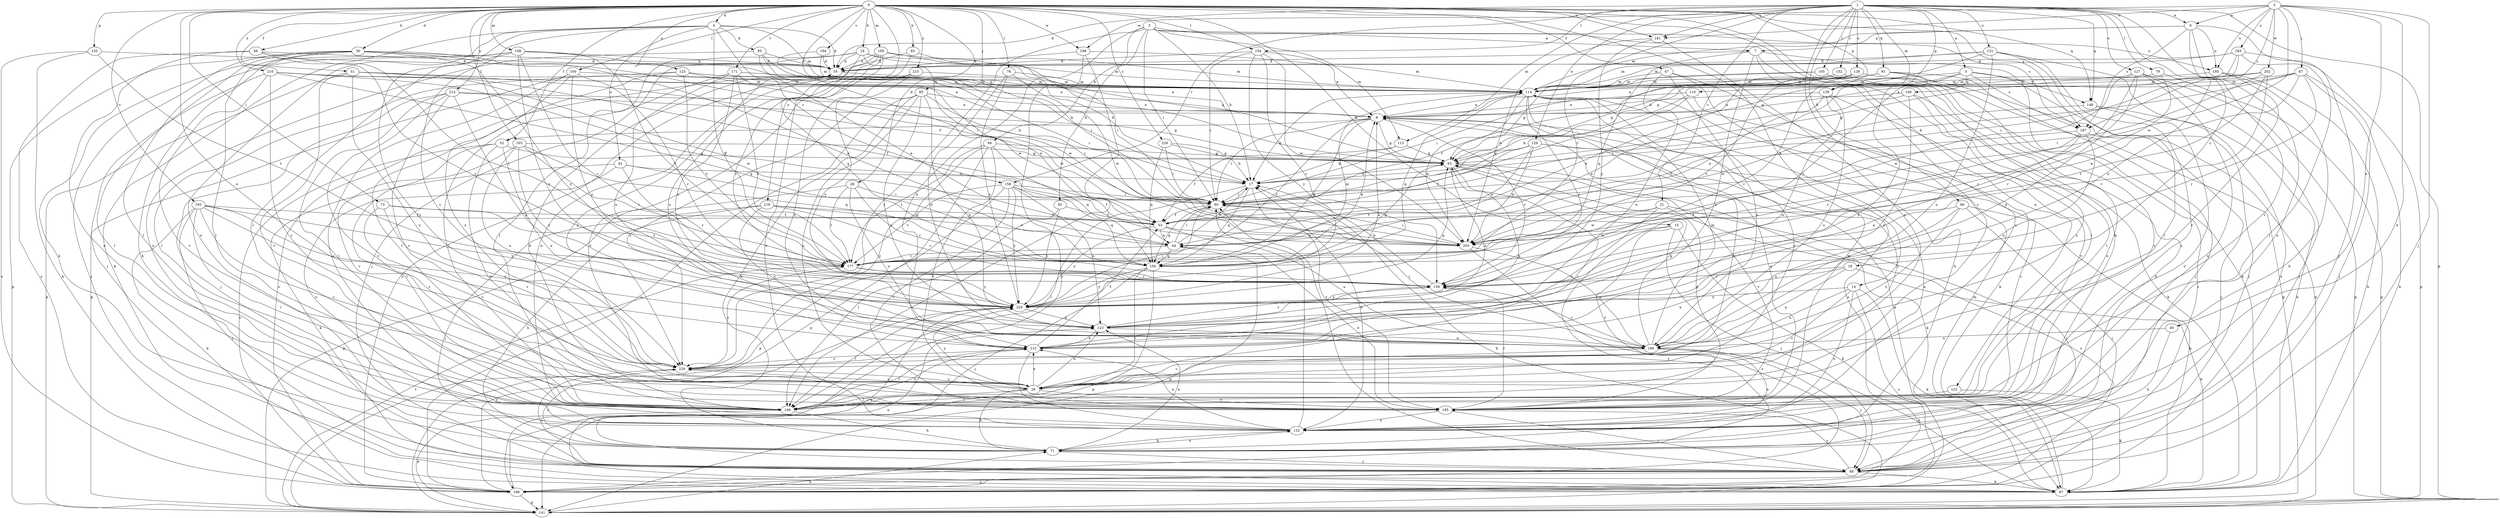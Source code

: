 strict digraph  {
0;
1;
2;
3;
4;
5;
6;
7;
8;
14;
15;
16;
17;
18;
21;
26;
28;
30;
35;
40;
42;
44;
47;
51;
52;
53;
63;
65;
66;
71;
73;
76;
79;
80;
85;
87;
88;
90;
91;
92;
94;
95;
97;
100;
103;
104;
105;
106;
108;
109;
110;
113;
114;
122;
123;
125;
126;
127;
129;
131;
132;
135;
139;
141;
148;
149;
150;
152;
158;
159;
167;
168;
171;
177;
181;
183;
185;
186;
193;
194;
195;
198;
202;
203;
210;
212;
214;
215;
218;
220;
226;
229;
0 -> 4  [label=a];
0 -> 14  [label=b];
0 -> 15  [label=b];
0 -> 16  [label=b];
0 -> 28  [label=d];
0 -> 30  [label=d];
0 -> 47  [label=f];
0 -> 51  [label=f];
0 -> 52  [label=f];
0 -> 63  [label=g];
0 -> 65  [label=h];
0 -> 66  [label=h];
0 -> 71  [label=h];
0 -> 73  [label=i];
0 -> 76  [label=i];
0 -> 85  [label=j];
0 -> 100  [label=l];
0 -> 103  [label=l];
0 -> 104  [label=l];
0 -> 108  [label=m];
0 -> 109  [label=m];
0 -> 122  [label=n];
0 -> 125  [label=o];
0 -> 135  [label=p];
0 -> 139  [label=p];
0 -> 148  [label=q];
0 -> 167  [label=s];
0 -> 171  [label=t];
0 -> 181  [label=u];
0 -> 193  [label=v];
0 -> 194  [label=v];
0 -> 198  [label=w];
0 -> 210  [label=x];
0 -> 212  [label=x];
0 -> 214  [label=y];
0 -> 215  [label=y];
0 -> 218  [label=y];
0 -> 226  [label=z];
1 -> 5  [label=a];
1 -> 6  [label=a];
1 -> 18  [label=c];
1 -> 21  [label=c];
1 -> 26  [label=c];
1 -> 35  [label=d];
1 -> 79  [label=i];
1 -> 90  [label=k];
1 -> 91  [label=k];
1 -> 104  [label=l];
1 -> 105  [label=l];
1 -> 110  [label=m];
1 -> 113  [label=m];
1 -> 126  [label=o];
1 -> 127  [label=o];
1 -> 129  [label=o];
1 -> 131  [label=o];
1 -> 139  [label=p];
1 -> 141  [label=p];
1 -> 148  [label=q];
1 -> 152  [label=r];
1 -> 158  [label=r];
1 -> 177  [label=t];
1 -> 181  [label=u];
1 -> 195  [label=v];
2 -> 6  [label=a];
2 -> 40  [label=e];
2 -> 87  [label=j];
2 -> 88  [label=j];
2 -> 132  [label=o];
2 -> 167  [label=s];
2 -> 181  [label=u];
2 -> 183  [label=u];
2 -> 185  [label=u];
2 -> 198  [label=w];
2 -> 202  [label=w];
2 -> 203  [label=w];
3 -> 7  [label=a];
3 -> 17  [label=b];
3 -> 80  [label=i];
3 -> 92  [label=k];
3 -> 94  [label=k];
3 -> 113  [label=m];
3 -> 167  [label=s];
3 -> 185  [label=u];
3 -> 212  [label=x];
3 -> 229  [label=z];
4 -> 35  [label=d];
4 -> 42  [label=e];
4 -> 95  [label=k];
4 -> 97  [label=k];
4 -> 106  [label=l];
4 -> 114  [label=m];
4 -> 132  [label=o];
4 -> 158  [label=r];
4 -> 177  [label=t];
4 -> 229  [label=z];
5 -> 44  [label=e];
5 -> 88  [label=j];
5 -> 114  [label=m];
5 -> 148  [label=q];
5 -> 149  [label=q];
5 -> 167  [label=s];
5 -> 177  [label=t];
6 -> 7  [label=a];
6 -> 88  [label=j];
6 -> 114  [label=m];
6 -> 132  [label=o];
6 -> 167  [label=s];
6 -> 185  [label=u];
6 -> 220  [label=y];
7 -> 26  [label=c];
7 -> 35  [label=d];
7 -> 97  [label=k];
7 -> 106  [label=l];
7 -> 150  [label=q];
7 -> 212  [label=x];
8 -> 52  [label=f];
8 -> 63  [label=g];
8 -> 80  [label=i];
8 -> 150  [label=q];
8 -> 159  [label=r];
8 -> 177  [label=t];
14 -> 26  [label=c];
14 -> 97  [label=k];
14 -> 132  [label=o];
14 -> 168  [label=s];
14 -> 186  [label=u];
14 -> 220  [label=y];
15 -> 88  [label=j];
15 -> 97  [label=k];
15 -> 168  [label=s];
15 -> 195  [label=v];
15 -> 203  [label=w];
16 -> 17  [label=b];
16 -> 35  [label=d];
16 -> 44  [label=e];
16 -> 88  [label=j];
16 -> 106  [label=l];
16 -> 114  [label=m];
16 -> 150  [label=q];
17 -> 80  [label=i];
17 -> 106  [label=l];
17 -> 150  [label=q];
17 -> 195  [label=v];
18 -> 97  [label=k];
18 -> 159  [label=r];
18 -> 186  [label=u];
18 -> 212  [label=x];
21 -> 53  [label=f];
21 -> 88  [label=j];
21 -> 168  [label=s];
21 -> 203  [label=w];
21 -> 212  [label=x];
26 -> 8  [label=a];
26 -> 71  [label=h];
26 -> 106  [label=l];
26 -> 123  [label=n];
26 -> 195  [label=v];
26 -> 212  [label=x];
26 -> 220  [label=y];
26 -> 229  [label=z];
28 -> 80  [label=i];
28 -> 141  [label=p];
28 -> 159  [label=r];
28 -> 177  [label=t];
28 -> 186  [label=u];
30 -> 35  [label=d];
30 -> 44  [label=e];
30 -> 71  [label=h];
30 -> 80  [label=i];
30 -> 88  [label=j];
30 -> 106  [label=l];
30 -> 141  [label=p];
30 -> 168  [label=s];
30 -> 220  [label=y];
35 -> 114  [label=m];
35 -> 168  [label=s];
35 -> 229  [label=z];
40 -> 71  [label=h];
40 -> 186  [label=u];
42 -> 17  [label=b];
42 -> 97  [label=k];
42 -> 132  [label=o];
42 -> 150  [label=q];
42 -> 159  [label=r];
44 -> 17  [label=b];
44 -> 80  [label=i];
44 -> 141  [label=p];
44 -> 150  [label=q];
44 -> 177  [label=t];
47 -> 71  [label=h];
47 -> 97  [label=k];
47 -> 114  [label=m];
47 -> 123  [label=n];
47 -> 186  [label=u];
51 -> 53  [label=f];
51 -> 114  [label=m];
51 -> 141  [label=p];
51 -> 195  [label=v];
51 -> 203  [label=w];
51 -> 229  [label=z];
52 -> 63  [label=g];
52 -> 106  [label=l];
52 -> 168  [label=s];
52 -> 195  [label=v];
52 -> 212  [label=x];
53 -> 44  [label=e];
53 -> 186  [label=u];
53 -> 203  [label=w];
53 -> 220  [label=y];
63 -> 17  [label=b];
63 -> 26  [label=c];
63 -> 97  [label=k];
63 -> 123  [label=n];
63 -> 195  [label=v];
65 -> 35  [label=d];
65 -> 80  [label=i];
65 -> 132  [label=o];
66 -> 35  [label=d];
66 -> 132  [label=o];
66 -> 159  [label=r];
66 -> 168  [label=s];
66 -> 177  [label=t];
71 -> 8  [label=a];
71 -> 88  [label=j];
71 -> 123  [label=n];
71 -> 132  [label=o];
71 -> 229  [label=z];
73 -> 26  [label=c];
73 -> 53  [label=f];
73 -> 177  [label=t];
73 -> 229  [label=z];
76 -> 114  [label=m];
76 -> 123  [label=n];
76 -> 203  [label=w];
76 -> 220  [label=y];
79 -> 114  [label=m];
79 -> 141  [label=p];
79 -> 159  [label=r];
80 -> 53  [label=f];
80 -> 150  [label=q];
85 -> 8  [label=a];
85 -> 26  [label=c];
85 -> 71  [label=h];
85 -> 80  [label=i];
85 -> 123  [label=n];
85 -> 168  [label=s];
85 -> 186  [label=u];
85 -> 229  [label=z];
87 -> 8  [label=a];
87 -> 17  [label=b];
87 -> 88  [label=j];
87 -> 97  [label=k];
87 -> 114  [label=m];
87 -> 159  [label=r];
87 -> 203  [label=w];
88 -> 80  [label=i];
88 -> 97  [label=k];
88 -> 168  [label=s];
88 -> 195  [label=v];
88 -> 229  [label=z];
90 -> 53  [label=f];
90 -> 88  [label=j];
90 -> 97  [label=k];
90 -> 186  [label=u];
90 -> 229  [label=z];
91 -> 63  [label=g];
91 -> 80  [label=i];
91 -> 88  [label=j];
91 -> 114  [label=m];
91 -> 195  [label=v];
91 -> 212  [label=x];
92 -> 53  [label=f];
92 -> 106  [label=l];
92 -> 220  [label=y];
94 -> 63  [label=g];
94 -> 141  [label=p];
94 -> 150  [label=q];
94 -> 177  [label=t];
94 -> 195  [label=v];
94 -> 229  [label=z];
95 -> 35  [label=d];
95 -> 44  [label=e];
95 -> 80  [label=i];
95 -> 132  [label=o];
95 -> 203  [label=w];
97 -> 114  [label=m];
97 -> 220  [label=y];
100 -> 106  [label=l];
100 -> 114  [label=m];
100 -> 132  [label=o];
100 -> 141  [label=p];
100 -> 159  [label=r];
100 -> 220  [label=y];
103 -> 26  [label=c];
103 -> 63  [label=g];
103 -> 150  [label=q];
103 -> 177  [label=t];
103 -> 186  [label=u];
103 -> 220  [label=y];
104 -> 8  [label=a];
104 -> 35  [label=d];
104 -> 80  [label=i];
104 -> 159  [label=r];
104 -> 203  [label=w];
104 -> 220  [label=y];
105 -> 63  [label=g];
105 -> 106  [label=l];
105 -> 114  [label=m];
105 -> 132  [label=o];
106 -> 35  [label=d];
106 -> 63  [label=g];
106 -> 71  [label=h];
106 -> 141  [label=p];
106 -> 212  [label=x];
108 -> 17  [label=b];
108 -> 35  [label=d];
108 -> 71  [label=h];
108 -> 106  [label=l];
108 -> 159  [label=r];
108 -> 177  [label=t];
108 -> 220  [label=y];
108 -> 229  [label=z];
109 -> 35  [label=d];
109 -> 63  [label=g];
109 -> 114  [label=m];
109 -> 132  [label=o];
109 -> 159  [label=r];
109 -> 168  [label=s];
109 -> 186  [label=u];
110 -> 8  [label=a];
110 -> 17  [label=b];
110 -> 80  [label=i];
110 -> 195  [label=v];
113 -> 17  [label=b];
113 -> 53  [label=f];
113 -> 63  [label=g];
114 -> 8  [label=a];
114 -> 17  [label=b];
114 -> 26  [label=c];
114 -> 150  [label=q];
114 -> 159  [label=r];
114 -> 168  [label=s];
114 -> 203  [label=w];
122 -> 97  [label=k];
122 -> 106  [label=l];
123 -> 159  [label=r];
123 -> 186  [label=u];
123 -> 212  [label=x];
125 -> 8  [label=a];
125 -> 17  [label=b];
125 -> 106  [label=l];
125 -> 114  [label=m];
125 -> 177  [label=t];
125 -> 229  [label=z];
126 -> 8  [label=a];
126 -> 114  [label=m];
126 -> 141  [label=p];
126 -> 159  [label=r];
126 -> 177  [label=t];
127 -> 88  [label=j];
127 -> 114  [label=m];
127 -> 123  [label=n];
127 -> 132  [label=o];
127 -> 141  [label=p];
127 -> 159  [label=r];
127 -> 203  [label=w];
129 -> 26  [label=c];
129 -> 44  [label=e];
129 -> 53  [label=f];
129 -> 63  [label=g];
129 -> 80  [label=i];
129 -> 195  [label=v];
129 -> 203  [label=w];
131 -> 35  [label=d];
131 -> 63  [label=g];
131 -> 106  [label=l];
131 -> 114  [label=m];
131 -> 132  [label=o];
131 -> 168  [label=s];
131 -> 186  [label=u];
132 -> 17  [label=b];
132 -> 71  [label=h];
132 -> 80  [label=i];
132 -> 212  [label=x];
135 -> 35  [label=d];
135 -> 97  [label=k];
135 -> 168  [label=s];
135 -> 177  [label=t];
139 -> 8  [label=a];
139 -> 44  [label=e];
139 -> 97  [label=k];
139 -> 123  [label=n];
139 -> 186  [label=u];
141 -> 17  [label=b];
141 -> 71  [label=h];
141 -> 177  [label=t];
148 -> 97  [label=k];
148 -> 132  [label=o];
148 -> 203  [label=w];
149 -> 8  [label=a];
149 -> 71  [label=h];
149 -> 80  [label=i];
149 -> 212  [label=x];
149 -> 229  [label=z];
150 -> 8  [label=a];
150 -> 63  [label=g];
150 -> 88  [label=j];
150 -> 106  [label=l];
150 -> 114  [label=m];
150 -> 141  [label=p];
150 -> 220  [label=y];
152 -> 44  [label=e];
152 -> 53  [label=f];
152 -> 114  [label=m];
152 -> 141  [label=p];
152 -> 168  [label=s];
158 -> 53  [label=f];
158 -> 80  [label=i];
158 -> 123  [label=n];
158 -> 141  [label=p];
158 -> 150  [label=q];
158 -> 177  [label=t];
158 -> 195  [label=v];
158 -> 220  [label=y];
159 -> 17  [label=b];
159 -> 220  [label=y];
167 -> 53  [label=f];
167 -> 88  [label=j];
167 -> 123  [label=n];
167 -> 159  [label=r];
167 -> 186  [label=u];
168 -> 8  [label=a];
168 -> 123  [label=n];
168 -> 141  [label=p];
168 -> 220  [label=y];
171 -> 8  [label=a];
171 -> 80  [label=i];
171 -> 106  [label=l];
171 -> 114  [label=m];
171 -> 123  [label=n];
171 -> 177  [label=t];
171 -> 220  [label=y];
177 -> 159  [label=r];
177 -> 220  [label=y];
177 -> 229  [label=z];
181 -> 26  [label=c];
181 -> 203  [label=w];
181 -> 220  [label=y];
183 -> 35  [label=d];
183 -> 63  [label=g];
183 -> 80  [label=i];
183 -> 106  [label=l];
183 -> 114  [label=m];
183 -> 141  [label=p];
185 -> 71  [label=h];
185 -> 97  [label=k];
185 -> 114  [label=m];
185 -> 229  [label=z];
186 -> 26  [label=c];
186 -> 63  [label=g];
186 -> 80  [label=i];
186 -> 88  [label=j];
186 -> 97  [label=k];
186 -> 114  [label=m];
186 -> 132  [label=o];
186 -> 159  [label=r];
193 -> 26  [label=c];
193 -> 53  [label=f];
193 -> 88  [label=j];
193 -> 97  [label=k];
193 -> 106  [label=l];
193 -> 186  [label=u];
193 -> 220  [label=y];
193 -> 229  [label=z];
194 -> 35  [label=d];
194 -> 114  [label=m];
194 -> 203  [label=w];
195 -> 8  [label=a];
195 -> 44  [label=e];
195 -> 88  [label=j];
195 -> 114  [label=m];
195 -> 132  [label=o];
195 -> 159  [label=r];
198 -> 35  [label=d];
198 -> 106  [label=l];
198 -> 114  [label=m];
198 -> 168  [label=s];
202 -> 63  [label=g];
202 -> 80  [label=i];
202 -> 114  [label=m];
202 -> 159  [label=r];
202 -> 177  [label=t];
203 -> 80  [label=i];
203 -> 168  [label=s];
203 -> 186  [label=u];
210 -> 8  [label=a];
210 -> 26  [label=c];
210 -> 53  [label=f];
210 -> 106  [label=l];
210 -> 114  [label=m];
210 -> 150  [label=q];
210 -> 195  [label=v];
210 -> 203  [label=w];
212 -> 53  [label=f];
212 -> 63  [label=g];
212 -> 106  [label=l];
212 -> 132  [label=o];
212 -> 229  [label=z];
214 -> 8  [label=a];
214 -> 26  [label=c];
214 -> 63  [label=g];
214 -> 88  [label=j];
214 -> 106  [label=l];
214 -> 123  [label=n];
214 -> 195  [label=v];
215 -> 114  [label=m];
215 -> 195  [label=v];
215 -> 212  [label=x];
215 -> 220  [label=y];
218 -> 44  [label=e];
218 -> 53  [label=f];
218 -> 71  [label=h];
218 -> 88  [label=j];
218 -> 159  [label=r];
218 -> 212  [label=x];
220 -> 8  [label=a];
220 -> 63  [label=g];
220 -> 80  [label=i];
220 -> 106  [label=l];
220 -> 123  [label=n];
226 -> 17  [label=b];
226 -> 63  [label=g];
226 -> 80  [label=i];
226 -> 150  [label=q];
229 -> 26  [label=c];
}
